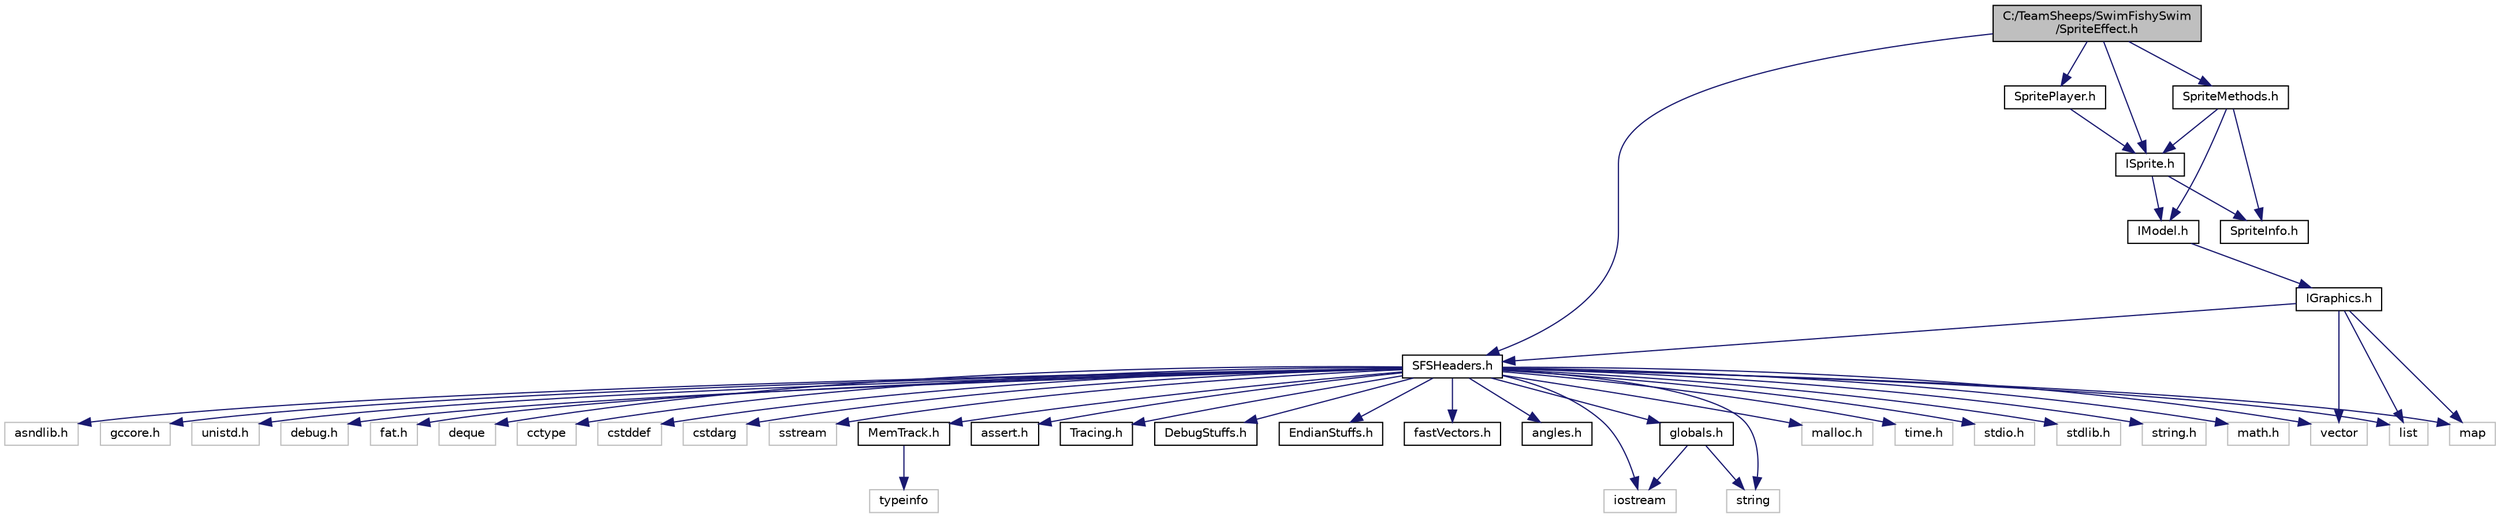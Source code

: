 digraph "C:/TeamSheeps/SwimFishySwim/SpriteEffect.h"
{
 // LATEX_PDF_SIZE
  edge [fontname="Helvetica",fontsize="10",labelfontname="Helvetica",labelfontsize="10"];
  node [fontname="Helvetica",fontsize="10",shape=record];
  Node1 [label="C:/TeamSheeps/SwimFishySwim\l/SpriteEffect.h",height=0.2,width=0.4,color="black", fillcolor="grey75", style="filled", fontcolor="black",tooltip=" "];
  Node1 -> Node2 [color="midnightblue",fontsize="10",style="solid"];
  Node2 [label="SFSHeaders.h",height=0.2,width=0.4,color="black", fillcolor="white", style="filled",URL="$_s_f_s_headers_8h.html",tooltip=" "];
  Node2 -> Node3 [color="midnightblue",fontsize="10",style="solid"];
  Node3 [label="globals.h",height=0.2,width=0.4,color="black", fillcolor="white", style="filled",URL="$globals_8h.html",tooltip=" "];
  Node3 -> Node4 [color="midnightblue",fontsize="10",style="solid"];
  Node4 [label="iostream",height=0.2,width=0.4,color="grey75", fillcolor="white", style="filled",tooltip=" "];
  Node3 -> Node5 [color="midnightblue",fontsize="10",style="solid"];
  Node5 [label="string",height=0.2,width=0.4,color="grey75", fillcolor="white", style="filled",tooltip=" "];
  Node2 -> Node6 [color="midnightblue",fontsize="10",style="solid"];
  Node6 [label="malloc.h",height=0.2,width=0.4,color="grey75", fillcolor="white", style="filled",tooltip=" "];
  Node2 -> Node7 [color="midnightblue",fontsize="10",style="solid"];
  Node7 [label="time.h",height=0.2,width=0.4,color="grey75", fillcolor="white", style="filled",tooltip=" "];
  Node2 -> Node8 [color="midnightblue",fontsize="10",style="solid"];
  Node8 [label="stdio.h",height=0.2,width=0.4,color="grey75", fillcolor="white", style="filled",tooltip=" "];
  Node2 -> Node9 [color="midnightblue",fontsize="10",style="solid"];
  Node9 [label="stdlib.h",height=0.2,width=0.4,color="grey75", fillcolor="white", style="filled",tooltip=" "];
  Node2 -> Node10 [color="midnightblue",fontsize="10",style="solid"];
  Node10 [label="string.h",height=0.2,width=0.4,color="grey75", fillcolor="white", style="filled",tooltip=" "];
  Node2 -> Node11 [color="midnightblue",fontsize="10",style="solid"];
  Node11 [label="math.h",height=0.2,width=0.4,color="grey75", fillcolor="white", style="filled",tooltip=" "];
  Node2 -> Node12 [color="midnightblue",fontsize="10",style="solid"];
  Node12 [label="asndlib.h",height=0.2,width=0.4,color="grey75", fillcolor="white", style="filled",tooltip=" "];
  Node2 -> Node13 [color="midnightblue",fontsize="10",style="solid"];
  Node13 [label="gccore.h",height=0.2,width=0.4,color="grey75", fillcolor="white", style="filled",tooltip=" "];
  Node2 -> Node14 [color="midnightblue",fontsize="10",style="solid"];
  Node14 [label="unistd.h",height=0.2,width=0.4,color="grey75", fillcolor="white", style="filled",tooltip=" "];
  Node2 -> Node15 [color="midnightblue",fontsize="10",style="solid"];
  Node15 [label="debug.h",height=0.2,width=0.4,color="grey75", fillcolor="white", style="filled",tooltip=" "];
  Node2 -> Node16 [color="midnightblue",fontsize="10",style="solid"];
  Node16 [label="fat.h",height=0.2,width=0.4,color="grey75", fillcolor="white", style="filled",tooltip=" "];
  Node2 -> Node17 [color="midnightblue",fontsize="10",style="solid"];
  Node17 [label="vector",height=0.2,width=0.4,color="grey75", fillcolor="white", style="filled",tooltip=" "];
  Node2 -> Node18 [color="midnightblue",fontsize="10",style="solid"];
  Node18 [label="list",height=0.2,width=0.4,color="grey75", fillcolor="white", style="filled",tooltip=" "];
  Node2 -> Node19 [color="midnightblue",fontsize="10",style="solid"];
  Node19 [label="map",height=0.2,width=0.4,color="grey75", fillcolor="white", style="filled",tooltip=" "];
  Node2 -> Node20 [color="midnightblue",fontsize="10",style="solid"];
  Node20 [label="deque",height=0.2,width=0.4,color="grey75", fillcolor="white", style="filled",tooltip=" "];
  Node2 -> Node21 [color="midnightblue",fontsize="10",style="solid"];
  Node21 [label="cctype",height=0.2,width=0.4,color="grey75", fillcolor="white", style="filled",tooltip=" "];
  Node2 -> Node22 [color="midnightblue",fontsize="10",style="solid"];
  Node22 [label="cstddef",height=0.2,width=0.4,color="grey75", fillcolor="white", style="filled",tooltip=" "];
  Node2 -> Node23 [color="midnightblue",fontsize="10",style="solid"];
  Node23 [label="cstdarg",height=0.2,width=0.4,color="grey75", fillcolor="white", style="filled",tooltip=" "];
  Node2 -> Node5 [color="midnightblue",fontsize="10",style="solid"];
  Node2 -> Node4 [color="midnightblue",fontsize="10",style="solid"];
  Node2 -> Node24 [color="midnightblue",fontsize="10",style="solid"];
  Node24 [label="sstream",height=0.2,width=0.4,color="grey75", fillcolor="white", style="filled",tooltip=" "];
  Node2 -> Node25 [color="midnightblue",fontsize="10",style="solid"];
  Node25 [label="MemTrack.h",height=0.2,width=0.4,color="black", fillcolor="white", style="filled",URL="$_mem_track_8h.html",tooltip=" "];
  Node25 -> Node26 [color="midnightblue",fontsize="10",style="solid"];
  Node26 [label="typeinfo",height=0.2,width=0.4,color="grey75", fillcolor="white", style="filled",tooltip=" "];
  Node2 -> Node27 [color="midnightblue",fontsize="10",style="solid"];
  Node27 [label="assert.h",height=0.2,width=0.4,color="black", fillcolor="white", style="filled",URL="$assert_8h.html",tooltip=" "];
  Node2 -> Node28 [color="midnightblue",fontsize="10",style="solid"];
  Node28 [label="Tracing.h",height=0.2,width=0.4,color="black", fillcolor="white", style="filled",URL="$_tracing_8h.html",tooltip=" "];
  Node2 -> Node29 [color="midnightblue",fontsize="10",style="solid"];
  Node29 [label="DebugStuffs.h",height=0.2,width=0.4,color="black", fillcolor="white", style="filled",URL="$_debug_stuffs_8h.html",tooltip=" "];
  Node2 -> Node30 [color="midnightblue",fontsize="10",style="solid"];
  Node30 [label="EndianStuffs.h",height=0.2,width=0.4,color="black", fillcolor="white", style="filled",URL="$_endian_stuffs_8h.html",tooltip=" "];
  Node2 -> Node31 [color="midnightblue",fontsize="10",style="solid"];
  Node31 [label="fastVectors.h",height=0.2,width=0.4,color="black", fillcolor="white", style="filled",URL="$fast_vectors_8h.html",tooltip=" "];
  Node2 -> Node32 [color="midnightblue",fontsize="10",style="solid"];
  Node32 [label="angles.h",height=0.2,width=0.4,color="black", fillcolor="white", style="filled",URL="$angles_8h.html",tooltip=" "];
  Node1 -> Node33 [color="midnightblue",fontsize="10",style="solid"];
  Node33 [label="ISprite.h",height=0.2,width=0.4,color="black", fillcolor="white", style="filled",URL="$_i_sprite_8h.html",tooltip=" "];
  Node33 -> Node34 [color="midnightblue",fontsize="10",style="solid"];
  Node34 [label="IModel.h",height=0.2,width=0.4,color="black", fillcolor="white", style="filled",URL="$_i_model_8h.html",tooltip=" "];
  Node34 -> Node35 [color="midnightblue",fontsize="10",style="solid"];
  Node35 [label="IGraphics.h",height=0.2,width=0.4,color="black", fillcolor="white", style="filled",URL="$_i_graphics_8h.html",tooltip=" "];
  Node35 -> Node19 [color="midnightblue",fontsize="10",style="solid"];
  Node35 -> Node18 [color="midnightblue",fontsize="10",style="solid"];
  Node35 -> Node17 [color="midnightblue",fontsize="10",style="solid"];
  Node35 -> Node2 [color="midnightblue",fontsize="10",style="solid"];
  Node33 -> Node36 [color="midnightblue",fontsize="10",style="solid"];
  Node36 [label="SpriteInfo.h",height=0.2,width=0.4,color="black", fillcolor="white", style="filled",URL="$_sprite_info_8h.html",tooltip=" "];
  Node1 -> Node37 [color="midnightblue",fontsize="10",style="solid"];
  Node37 [label="SpritePlayer.h",height=0.2,width=0.4,color="black", fillcolor="white", style="filled",URL="$_sprite_player_8h.html",tooltip=" "];
  Node37 -> Node33 [color="midnightblue",fontsize="10",style="solid"];
  Node1 -> Node38 [color="midnightblue",fontsize="10",style="solid"];
  Node38 [label="SpriteMethods.h",height=0.2,width=0.4,color="black", fillcolor="white", style="filled",URL="$_sprite_methods_8h.html",tooltip=" "];
  Node38 -> Node34 [color="midnightblue",fontsize="10",style="solid"];
  Node38 -> Node33 [color="midnightblue",fontsize="10",style="solid"];
  Node38 -> Node36 [color="midnightblue",fontsize="10",style="solid"];
}
